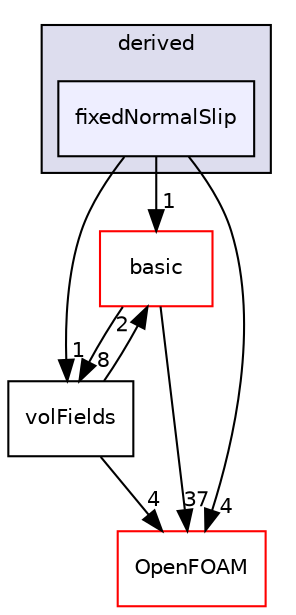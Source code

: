 digraph "src/finiteVolume/fields/fvPatchFields/derived/fixedNormalSlip" {
  bgcolor=transparent;
  compound=true
  node [ fontsize="10", fontname="Helvetica"];
  edge [ labelfontsize="10", labelfontname="Helvetica"];
  subgraph clusterdir_ece9aa6b5af9a7776a75b0c1993b0910 {
    graph [ bgcolor="#ddddee", pencolor="black", label="derived" fontname="Helvetica", fontsize="10", URL="dir_ece9aa6b5af9a7776a75b0c1993b0910.html"]
  dir_d5a3f75fa6981f06942769a5ee8d1933 [shape=box, label="fixedNormalSlip", style="filled", fillcolor="#eeeeff", pencolor="black", URL="dir_d5a3f75fa6981f06942769a5ee8d1933.html"];
  }
  dir_546b14c9025d30bb5b92fa069dbdd82c [shape=box label="basic" color="red" URL="dir_546b14c9025d30bb5b92fa069dbdd82c.html"];
  dir_bd8bf7fa65467c460a50eacc456ce356 [shape=box label="volFields" URL="dir_bd8bf7fa65467c460a50eacc456ce356.html"];
  dir_c5473ff19b20e6ec4dfe5c310b3778a8 [shape=box label="OpenFOAM" color="red" URL="dir_c5473ff19b20e6ec4dfe5c310b3778a8.html"];
  dir_d5a3f75fa6981f06942769a5ee8d1933->dir_546b14c9025d30bb5b92fa069dbdd82c [headlabel="1", labeldistance=1.5 headhref="dir_000982_000939.html"];
  dir_d5a3f75fa6981f06942769a5ee8d1933->dir_bd8bf7fa65467c460a50eacc456ce356 [headlabel="1", labeldistance=1.5 headhref="dir_000982_001063.html"];
  dir_d5a3f75fa6981f06942769a5ee8d1933->dir_c5473ff19b20e6ec4dfe5c310b3778a8 [headlabel="4", labeldistance=1.5 headhref="dir_000982_001897.html"];
  dir_546b14c9025d30bb5b92fa069dbdd82c->dir_bd8bf7fa65467c460a50eacc456ce356 [headlabel="8", labeldistance=1.5 headhref="dir_000939_001063.html"];
  dir_546b14c9025d30bb5b92fa069dbdd82c->dir_c5473ff19b20e6ec4dfe5c310b3778a8 [headlabel="37", labeldistance=1.5 headhref="dir_000939_001897.html"];
  dir_bd8bf7fa65467c460a50eacc456ce356->dir_546b14c9025d30bb5b92fa069dbdd82c [headlabel="2", labeldistance=1.5 headhref="dir_001063_000939.html"];
  dir_bd8bf7fa65467c460a50eacc456ce356->dir_c5473ff19b20e6ec4dfe5c310b3778a8 [headlabel="4", labeldistance=1.5 headhref="dir_001063_001897.html"];
}

